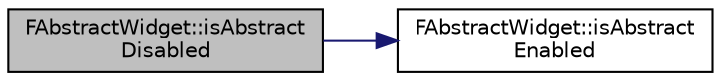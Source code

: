 digraph "FAbstractWidget::isAbstractDisabled"
{
 // INTERACTIVE_SVG=YES
  edge [fontname="Helvetica",fontsize="10",labelfontname="Helvetica",labelfontsize="10"];
  node [fontname="Helvetica",fontsize="10",shape=record];
  rankdir="LR";
  Node54 [label="FAbstractWidget::isAbstract\lDisabled",height=0.2,width=0.4,color="black", fillcolor="grey75", style="filled", fontcolor="black"];
  Node54 -> Node55 [color="midnightblue",fontsize="10",style="solid",fontname="Helvetica"];
  Node55 [label="FAbstractWidget::isAbstract\lEnabled",height=0.2,width=0.4,color="black", fillcolor="white", style="filled",URL="$class_f_abstract_widget.html#a6bec2d63718d591bf304509947161432"];
}
